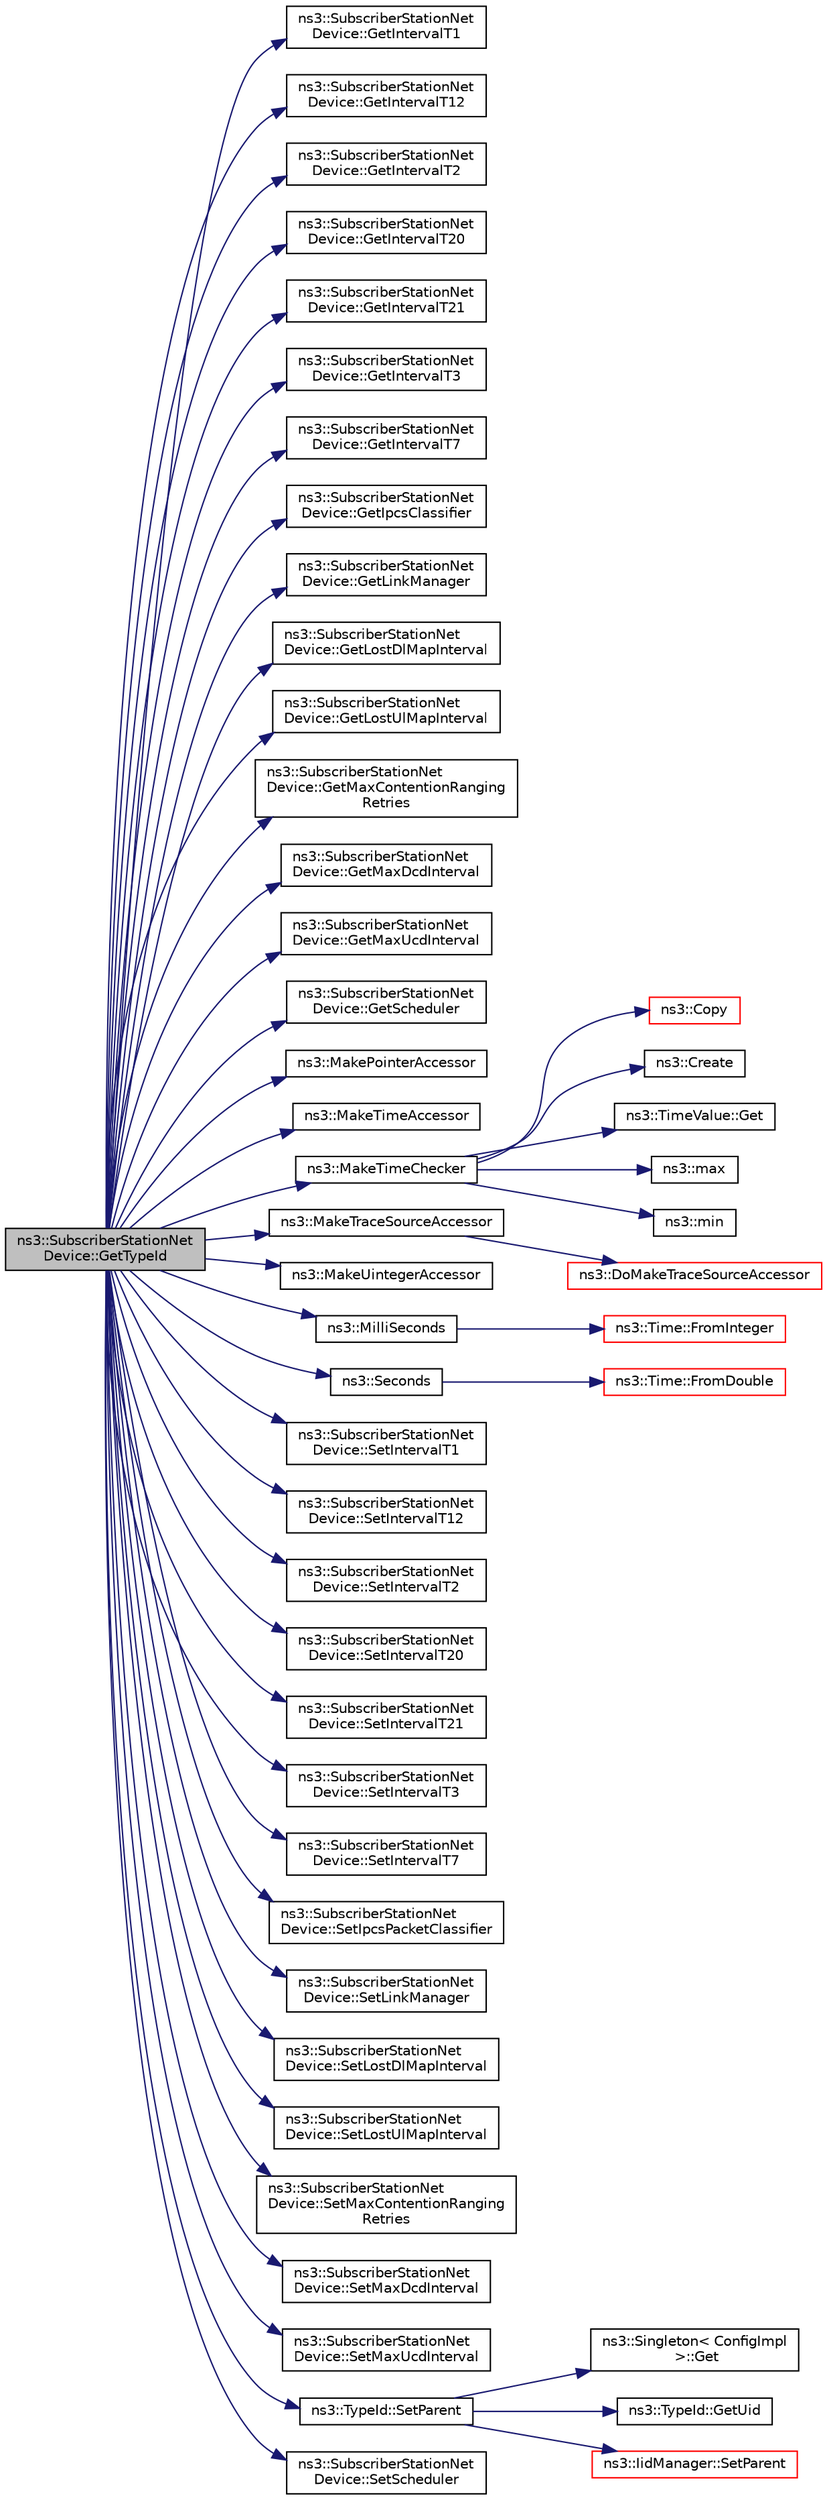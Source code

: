 digraph "ns3::SubscriberStationNetDevice::GetTypeId"
{
 // LATEX_PDF_SIZE
  edge [fontname="Helvetica",fontsize="10",labelfontname="Helvetica",labelfontsize="10"];
  node [fontname="Helvetica",fontsize="10",shape=record];
  rankdir="LR";
  Node1 [label="ns3::SubscriberStationNet\lDevice::GetTypeId",height=0.2,width=0.4,color="black", fillcolor="grey75", style="filled", fontcolor="black",tooltip="Get the type ID."];
  Node1 -> Node2 [color="midnightblue",fontsize="10",style="solid",fontname="Helvetica"];
  Node2 [label="ns3::SubscriberStationNet\lDevice::GetIntervalT1",height=0.2,width=0.4,color="black", fillcolor="white", style="filled",URL="$classns3_1_1_subscriber_station_net_device.html#a860f234dc1b6be43bf962c368719da5d",tooltip=" "];
  Node1 -> Node3 [color="midnightblue",fontsize="10",style="solid",fontname="Helvetica"];
  Node3 [label="ns3::SubscriberStationNet\lDevice::GetIntervalT12",height=0.2,width=0.4,color="black", fillcolor="white", style="filled",URL="$classns3_1_1_subscriber_station_net_device.html#a6abcb849db718607b3d057b62092230f",tooltip=" "];
  Node1 -> Node4 [color="midnightblue",fontsize="10",style="solid",fontname="Helvetica"];
  Node4 [label="ns3::SubscriberStationNet\lDevice::GetIntervalT2",height=0.2,width=0.4,color="black", fillcolor="white", style="filled",URL="$classns3_1_1_subscriber_station_net_device.html#aba040772a24f0e6a2338c1392f084eb1",tooltip=" "];
  Node1 -> Node5 [color="midnightblue",fontsize="10",style="solid",fontname="Helvetica"];
  Node5 [label="ns3::SubscriberStationNet\lDevice::GetIntervalT20",height=0.2,width=0.4,color="black", fillcolor="white", style="filled",URL="$classns3_1_1_subscriber_station_net_device.html#ab178ce687f5994e3967fe241b18f6079",tooltip=" "];
  Node1 -> Node6 [color="midnightblue",fontsize="10",style="solid",fontname="Helvetica"];
  Node6 [label="ns3::SubscriberStationNet\lDevice::GetIntervalT21",height=0.2,width=0.4,color="black", fillcolor="white", style="filled",URL="$classns3_1_1_subscriber_station_net_device.html#a87a6150fff53ad8c858e97f7686201b0",tooltip=" "];
  Node1 -> Node7 [color="midnightblue",fontsize="10",style="solid",fontname="Helvetica"];
  Node7 [label="ns3::SubscriberStationNet\lDevice::GetIntervalT3",height=0.2,width=0.4,color="black", fillcolor="white", style="filled",URL="$classns3_1_1_subscriber_station_net_device.html#a42473713109f239976fe40403fc21335",tooltip=" "];
  Node1 -> Node8 [color="midnightblue",fontsize="10",style="solid",fontname="Helvetica"];
  Node8 [label="ns3::SubscriberStationNet\lDevice::GetIntervalT7",height=0.2,width=0.4,color="black", fillcolor="white", style="filled",URL="$classns3_1_1_subscriber_station_net_device.html#a4f2b3f29a2f22c9383a944c842c174fd",tooltip=" "];
  Node1 -> Node9 [color="midnightblue",fontsize="10",style="solid",fontname="Helvetica"];
  Node9 [label="ns3::SubscriberStationNet\lDevice::GetIpcsClassifier",height=0.2,width=0.4,color="black", fillcolor="white", style="filled",URL="$classns3_1_1_subscriber_station_net_device.html#a63ba2721686b2a5cbf91fc21a234f138",tooltip=" "];
  Node1 -> Node10 [color="midnightblue",fontsize="10",style="solid",fontname="Helvetica"];
  Node10 [label="ns3::SubscriberStationNet\lDevice::GetLinkManager",height=0.2,width=0.4,color="black", fillcolor="white", style="filled",URL="$classns3_1_1_subscriber_station_net_device.html#a60d365408d5bf106389e388a77463f90",tooltip=" "];
  Node1 -> Node11 [color="midnightblue",fontsize="10",style="solid",fontname="Helvetica"];
  Node11 [label="ns3::SubscriberStationNet\lDevice::GetLostDlMapInterval",height=0.2,width=0.4,color="black", fillcolor="white", style="filled",URL="$classns3_1_1_subscriber_station_net_device.html#aecb649847d143e784efcd575ed53b644",tooltip=" "];
  Node1 -> Node12 [color="midnightblue",fontsize="10",style="solid",fontname="Helvetica"];
  Node12 [label="ns3::SubscriberStationNet\lDevice::GetLostUlMapInterval",height=0.2,width=0.4,color="black", fillcolor="white", style="filled",URL="$classns3_1_1_subscriber_station_net_device.html#a6949886b7c8a71ed32f2501bb8b22e43",tooltip=" "];
  Node1 -> Node13 [color="midnightblue",fontsize="10",style="solid",fontname="Helvetica"];
  Node13 [label="ns3::SubscriberStationNet\lDevice::GetMaxContentionRanging\lRetries",height=0.2,width=0.4,color="black", fillcolor="white", style="filled",URL="$classns3_1_1_subscriber_station_net_device.html#a659493bee89b334f14691234f5df61f0",tooltip=" "];
  Node1 -> Node14 [color="midnightblue",fontsize="10",style="solid",fontname="Helvetica"];
  Node14 [label="ns3::SubscriberStationNet\lDevice::GetMaxDcdInterval",height=0.2,width=0.4,color="black", fillcolor="white", style="filled",URL="$classns3_1_1_subscriber_station_net_device.html#a9214b0584612eb62d6f7964027a8762e",tooltip=" "];
  Node1 -> Node15 [color="midnightblue",fontsize="10",style="solid",fontname="Helvetica"];
  Node15 [label="ns3::SubscriberStationNet\lDevice::GetMaxUcdInterval",height=0.2,width=0.4,color="black", fillcolor="white", style="filled",URL="$classns3_1_1_subscriber_station_net_device.html#a04909fcc26e6fe46cae26010abf35e2d",tooltip=" "];
  Node1 -> Node16 [color="midnightblue",fontsize="10",style="solid",fontname="Helvetica"];
  Node16 [label="ns3::SubscriberStationNet\lDevice::GetScheduler",height=0.2,width=0.4,color="black", fillcolor="white", style="filled",URL="$classns3_1_1_subscriber_station_net_device.html#a77a6c12471429c3b2985cca8045aaff7",tooltip=" "];
  Node1 -> Node17 [color="midnightblue",fontsize="10",style="solid",fontname="Helvetica"];
  Node17 [label="ns3::MakePointerAccessor",height=0.2,width=0.4,color="black", fillcolor="white", style="filled",URL="$group__attribute___pointer.html#ga78da89439a8813ee28fb5311bcbb38ca",tooltip="Create an AttributeAccessor for a class data member, or a lone class get functor or set method."];
  Node1 -> Node18 [color="midnightblue",fontsize="10",style="solid",fontname="Helvetica"];
  Node18 [label="ns3::MakeTimeAccessor",height=0.2,width=0.4,color="black", fillcolor="white", style="filled",URL="$group__attribute___time.html#gae70abc8a43ea1080c89a0fb56eed2993",tooltip="Create an AttributeAccessor for a class data member, or a lone class get functor or set method."];
  Node1 -> Node19 [color="midnightblue",fontsize="10",style="solid",fontname="Helvetica"];
  Node19 [label="ns3::MakeTimeChecker",height=0.2,width=0.4,color="black", fillcolor="white", style="filled",URL="$namespacens3.html#a7032965bd4afa578691d88c09e4481c1",tooltip="Helper to make a Time checker with bounded range."];
  Node19 -> Node20 [color="midnightblue",fontsize="10",style="solid",fontname="Helvetica"];
  Node20 [label="ns3::Copy",height=0.2,width=0.4,color="red", fillcolor="white", style="filled",URL="$namespacens3.html#a952d99f6d759fee74dda19f308451bc1",tooltip="Return a deep copy of a Ptr."];
  Node19 -> Node22 [color="midnightblue",fontsize="10",style="solid",fontname="Helvetica"];
  Node22 [label="ns3::Create",height=0.2,width=0.4,color="black", fillcolor="white", style="filled",URL="$group__ptr.html#ga086d8d4a76485a155f0408b85dcebede",tooltip="Create class instances by constructors with varying numbers of arguments and return them by Ptr."];
  Node19 -> Node23 [color="midnightblue",fontsize="10",style="solid",fontname="Helvetica"];
  Node23 [label="ns3::TimeValue::Get",height=0.2,width=0.4,color="black", fillcolor="white", style="filled",URL="$classns3_1_1_time_value.html#adf5a08f0eb31965373473d3776c8be98",tooltip=" "];
  Node19 -> Node24 [color="midnightblue",fontsize="10",style="solid",fontname="Helvetica"];
  Node24 [label="ns3::max",height=0.2,width=0.4,color="black", fillcolor="white", style="filled",URL="$namespacens3.html#a548291fa9e4e7d6a57814dfcbbebce9b",tooltip=" "];
  Node19 -> Node25 [color="midnightblue",fontsize="10",style="solid",fontname="Helvetica"];
  Node25 [label="ns3::min",height=0.2,width=0.4,color="black", fillcolor="white", style="filled",URL="$namespacens3.html#a66840605409c3caeff0d2a728b68dc6d",tooltip=" "];
  Node1 -> Node26 [color="midnightblue",fontsize="10",style="solid",fontname="Helvetica"];
  Node26 [label="ns3::MakeTraceSourceAccessor",height=0.2,width=0.4,color="black", fillcolor="white", style="filled",URL="$group__tracing.html#gab21a770b9855af4e8f69f7531ea4a6b0",tooltip="Create a TraceSourceAccessor which will control access to the underlying trace source."];
  Node26 -> Node27 [color="midnightblue",fontsize="10",style="solid",fontname="Helvetica"];
  Node27 [label="ns3::DoMakeTraceSourceAccessor",height=0.2,width=0.4,color="red", fillcolor="white", style="filled",URL="$group__tracing.html#ga58e9c4db480094cef0bb8d87118146e5",tooltip="MakeTraceSourceAccessor() implementation."];
  Node1 -> Node52 [color="midnightblue",fontsize="10",style="solid",fontname="Helvetica"];
  Node52 [label="ns3::MakeUintegerAccessor",height=0.2,width=0.4,color="black", fillcolor="white", style="filled",URL="$group__attribute___uinteger.html#gab877334ef73a924b42b65179d87d7244",tooltip="Create an AttributeAccessor for a class data member, or a lone class get functor or set method."];
  Node1 -> Node53 [color="midnightblue",fontsize="10",style="solid",fontname="Helvetica"];
  Node53 [label="ns3::MilliSeconds",height=0.2,width=0.4,color="black", fillcolor="white", style="filled",URL="$group__timecivil.html#gaf26127cf4571146b83a92ee18679c7a9",tooltip="Construct a Time in the indicated unit."];
  Node53 -> Node54 [color="midnightblue",fontsize="10",style="solid",fontname="Helvetica"];
  Node54 [label="ns3::Time::FromInteger",height=0.2,width=0.4,color="red", fillcolor="white", style="filled",URL="$classns3_1_1_time.html#a3e742c67b2764e75ff95f9b754d43fe9",tooltip="Create a Time equal to value in unit unit."];
  Node1 -> Node63 [color="midnightblue",fontsize="10",style="solid",fontname="Helvetica"];
  Node63 [label="ns3::Seconds",height=0.2,width=0.4,color="black", fillcolor="white", style="filled",URL="$group__timecivil.html#ga33c34b816f8ff6628e33d5c8e9713b9e",tooltip="Construct a Time in the indicated unit."];
  Node63 -> Node61 [color="midnightblue",fontsize="10",style="solid",fontname="Helvetica"];
  Node61 [label="ns3::Time::FromDouble",height=0.2,width=0.4,color="red", fillcolor="white", style="filled",URL="$classns3_1_1_time.html#a60e845f4a74e62495b86356afe604cb4",tooltip="Create a Time equal to value in unit unit."];
  Node1 -> Node64 [color="midnightblue",fontsize="10",style="solid",fontname="Helvetica"];
  Node64 [label="ns3::SubscriberStationNet\lDevice::SetIntervalT1",height=0.2,width=0.4,color="black", fillcolor="white", style="filled",URL="$classns3_1_1_subscriber_station_net_device.html#a3d0eced821975da68d0182f96c17cd81",tooltip=" "];
  Node1 -> Node65 [color="midnightblue",fontsize="10",style="solid",fontname="Helvetica"];
  Node65 [label="ns3::SubscriberStationNet\lDevice::SetIntervalT12",height=0.2,width=0.4,color="black", fillcolor="white", style="filled",URL="$classns3_1_1_subscriber_station_net_device.html#aa766c01a50b7dead37cb7e8a8c125866",tooltip=" "];
  Node1 -> Node66 [color="midnightblue",fontsize="10",style="solid",fontname="Helvetica"];
  Node66 [label="ns3::SubscriberStationNet\lDevice::SetIntervalT2",height=0.2,width=0.4,color="black", fillcolor="white", style="filled",URL="$classns3_1_1_subscriber_station_net_device.html#a9f483dc03d4994f3a6f302c7a1dc4ecd",tooltip=" "];
  Node1 -> Node67 [color="midnightblue",fontsize="10",style="solid",fontname="Helvetica"];
  Node67 [label="ns3::SubscriberStationNet\lDevice::SetIntervalT20",height=0.2,width=0.4,color="black", fillcolor="white", style="filled",URL="$classns3_1_1_subscriber_station_net_device.html#a3632a6e8747c623d76a42ba04d1e2bff",tooltip=" "];
  Node1 -> Node68 [color="midnightblue",fontsize="10",style="solid",fontname="Helvetica"];
  Node68 [label="ns3::SubscriberStationNet\lDevice::SetIntervalT21",height=0.2,width=0.4,color="black", fillcolor="white", style="filled",URL="$classns3_1_1_subscriber_station_net_device.html#a3515531d206ef5a6f22e280e438ed323",tooltip=" "];
  Node1 -> Node69 [color="midnightblue",fontsize="10",style="solid",fontname="Helvetica"];
  Node69 [label="ns3::SubscriberStationNet\lDevice::SetIntervalT3",height=0.2,width=0.4,color="black", fillcolor="white", style="filled",URL="$classns3_1_1_subscriber_station_net_device.html#aa7a44e7812678c7ae922457c17121e64",tooltip=" "];
  Node1 -> Node70 [color="midnightblue",fontsize="10",style="solid",fontname="Helvetica"];
  Node70 [label="ns3::SubscriberStationNet\lDevice::SetIntervalT7",height=0.2,width=0.4,color="black", fillcolor="white", style="filled",URL="$classns3_1_1_subscriber_station_net_device.html#ac21986727dc13c0963002692260f15c3",tooltip=" "];
  Node1 -> Node71 [color="midnightblue",fontsize="10",style="solid",fontname="Helvetica"];
  Node71 [label="ns3::SubscriberStationNet\lDevice::SetIpcsPacketClassifier",height=0.2,width=0.4,color="black", fillcolor="white", style="filled",URL="$classns3_1_1_subscriber_station_net_device.html#a3b4eaebe60f48b6d75e4d487bb036989",tooltip="Sets the packet classifier to be used."];
  Node1 -> Node72 [color="midnightblue",fontsize="10",style="solid",fontname="Helvetica"];
  Node72 [label="ns3::SubscriberStationNet\lDevice::SetLinkManager",height=0.2,width=0.4,color="black", fillcolor="white", style="filled",URL="$classns3_1_1_subscriber_station_net_device.html#abf4511ae0cb9baaad9e12102287dd9c4",tooltip="sets the link manager to be used"];
  Node1 -> Node73 [color="midnightblue",fontsize="10",style="solid",fontname="Helvetica"];
  Node73 [label="ns3::SubscriberStationNet\lDevice::SetLostDlMapInterval",height=0.2,width=0.4,color="black", fillcolor="white", style="filled",URL="$classns3_1_1_subscriber_station_net_device.html#ab3e45418a327b441cc4a12b6c2522a08",tooltip=" "];
  Node1 -> Node74 [color="midnightblue",fontsize="10",style="solid",fontname="Helvetica"];
  Node74 [label="ns3::SubscriberStationNet\lDevice::SetLostUlMapInterval",height=0.2,width=0.4,color="black", fillcolor="white", style="filled",URL="$classns3_1_1_subscriber_station_net_device.html#a63f2307780be213f889626b12d7607e3",tooltip=" "];
  Node1 -> Node75 [color="midnightblue",fontsize="10",style="solid",fontname="Helvetica"];
  Node75 [label="ns3::SubscriberStationNet\lDevice::SetMaxContentionRanging\lRetries",height=0.2,width=0.4,color="black", fillcolor="white", style="filled",URL="$classns3_1_1_subscriber_station_net_device.html#a9773a4526d49df1e45a2ef73fef52d08",tooltip=" "];
  Node1 -> Node76 [color="midnightblue",fontsize="10",style="solid",fontname="Helvetica"];
  Node76 [label="ns3::SubscriberStationNet\lDevice::SetMaxDcdInterval",height=0.2,width=0.4,color="black", fillcolor="white", style="filled",URL="$classns3_1_1_subscriber_station_net_device.html#a4585da17939328e8b4a1ef4c6834064d",tooltip=" "];
  Node1 -> Node77 [color="midnightblue",fontsize="10",style="solid",fontname="Helvetica"];
  Node77 [label="ns3::SubscriberStationNet\lDevice::SetMaxUcdInterval",height=0.2,width=0.4,color="black", fillcolor="white", style="filled",URL="$classns3_1_1_subscriber_station_net_device.html#afbb70fe7e08bd4230ee03312328fb1b6",tooltip=" "];
  Node1 -> Node78 [color="midnightblue",fontsize="10",style="solid",fontname="Helvetica"];
  Node78 [label="ns3::TypeId::SetParent",height=0.2,width=0.4,color="black", fillcolor="white", style="filled",URL="$classns3_1_1_type_id.html#abaaca67ab7d2471067e7c275df0f7309",tooltip="Set the parent TypeId."];
  Node78 -> Node34 [color="midnightblue",fontsize="10",style="solid",fontname="Helvetica"];
  Node34 [label="ns3::Singleton\< ConfigImpl\l \>::Get",height=0.2,width=0.4,color="black", fillcolor="white", style="filled",URL="$classns3_1_1_singleton.html#a80a2cd3c25a27ea72add7a9f7a141ffa",tooltip="Get a pointer to the singleton instance."];
  Node78 -> Node79 [color="midnightblue",fontsize="10",style="solid",fontname="Helvetica"];
  Node79 [label="ns3::TypeId::GetUid",height=0.2,width=0.4,color="black", fillcolor="white", style="filled",URL="$classns3_1_1_type_id.html#a429535085325d6f926724771446d9047",tooltip="Get the internal id of this TypeId."];
  Node78 -> Node80 [color="midnightblue",fontsize="10",style="solid",fontname="Helvetica"];
  Node80 [label="ns3::IidManager::SetParent",height=0.2,width=0.4,color="red", fillcolor="white", style="filled",URL="$classns3_1_1_iid_manager.html#a4042931260554c907699367b6811426f",tooltip="Set the parent of a type id."];
  Node1 -> Node82 [color="midnightblue",fontsize="10",style="solid",fontname="Helvetica"];
  Node82 [label="ns3::SubscriberStationNet\lDevice::SetScheduler",height=0.2,width=0.4,color="black", fillcolor="white", style="filled",URL="$classns3_1_1_subscriber_station_net_device.html#a5735241f5c5aff33d26756b6ecf0aad2",tooltip=" "];
}
